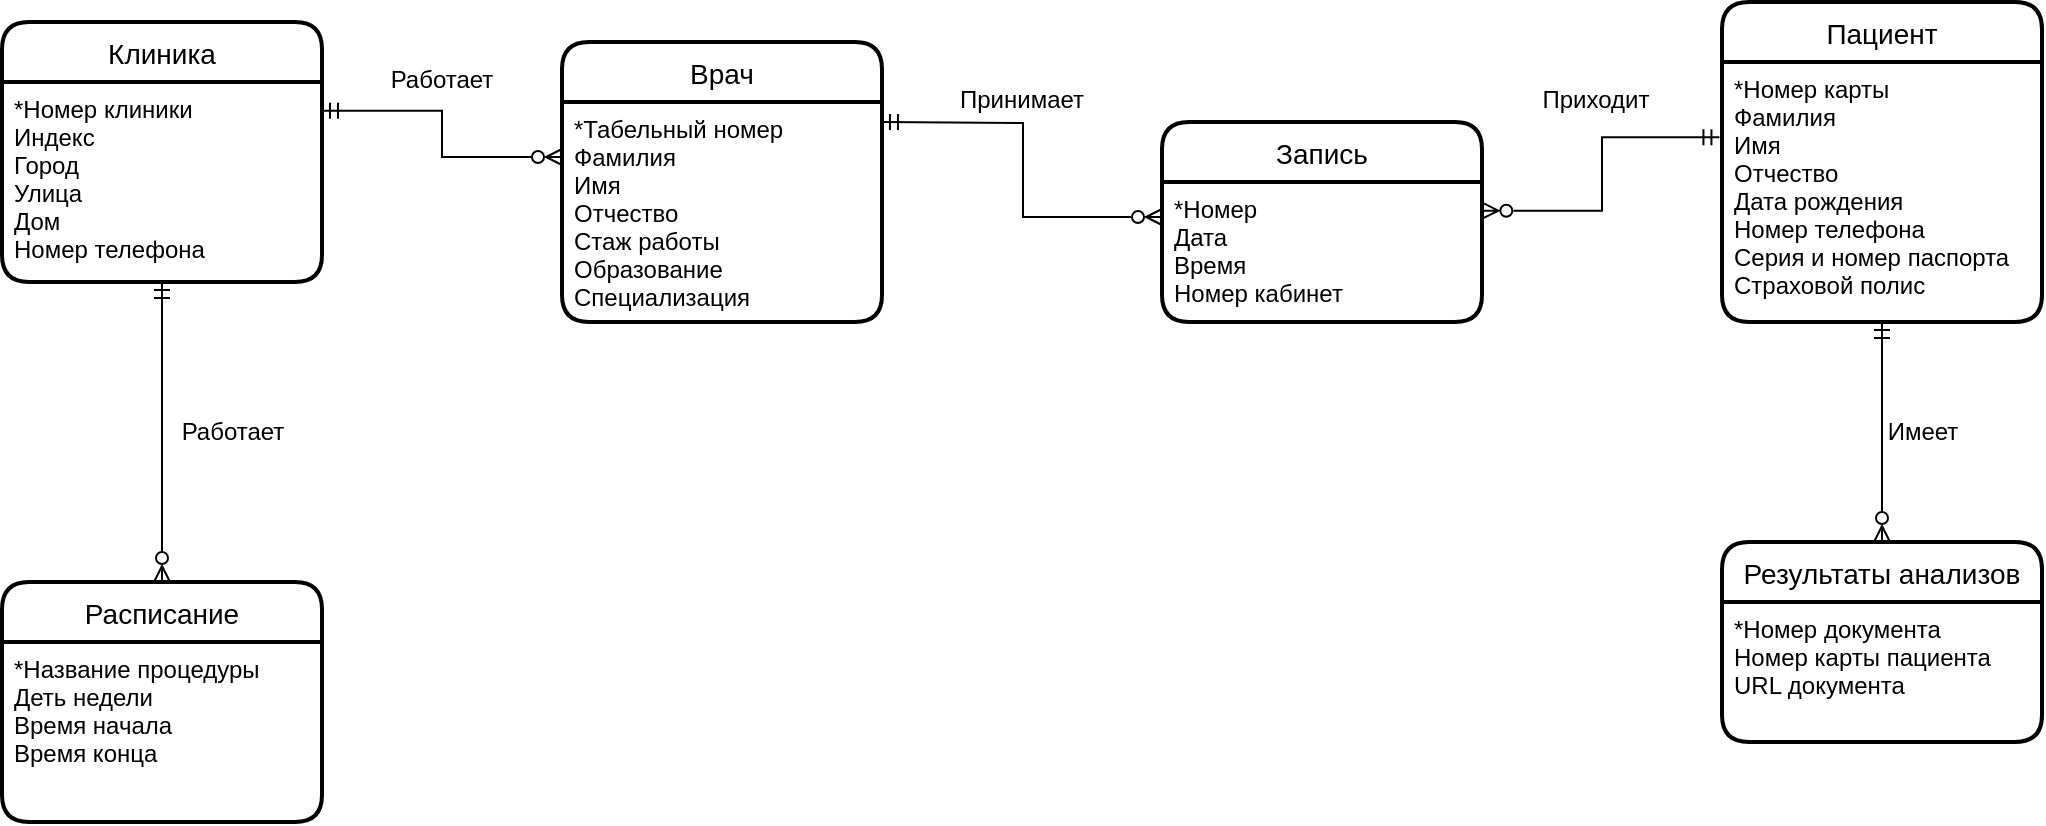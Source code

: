 <mxfile version="20.7.4" type="google"><diagram id="xrxMtvPM4jD022jB3djA" name="ER модель"><mxGraphModel grid="1" page="1" gridSize="10" guides="1" tooltips="1" connect="1" arrows="1" fold="1" pageScale="1" pageWidth="1169" pageHeight="827" math="0" shadow="0"><root><mxCell id="0"/><mxCell id="1" parent="0"/><mxCell id="iiYwfUWWMAuivROCwT6N-1" style="edgeStyle=orthogonalEdgeStyle;rounded=0;orthogonalLoop=1;jettySize=auto;html=1;entryX=0;entryY=0.25;entryDx=0;entryDy=0;fontSize=11;startArrow=ERmandOne;startFill=0;endArrow=ERzeroToMany;endFill=0;exitX=1;exitY=0.144;exitDx=0;exitDy=0;exitPerimeter=0;" edge="1" parent="1" source="iiYwfUWWMAuivROCwT6N-3" target="iiYwfUWWMAuivROCwT6N-5"><mxGeometry relative="1" as="geometry"/></mxCell><mxCell id="iiYwfUWWMAuivROCwT6N-2" value="Клиника" style="swimlane;childLayout=stackLayout;horizontal=1;startSize=30;horizontalStack=0;rounded=1;fontSize=14;fontStyle=0;strokeWidth=2;resizeParent=0;resizeLast=1;shadow=0;dashed=0;align=center;" vertex="1" parent="1"><mxGeometry x="60" y="130" width="160" height="130" as="geometry"/></mxCell><mxCell id="iiYwfUWWMAuivROCwT6N-3" value="*Номер клиники&#10;Индекс&#10;Город&#10;Улица&#10;Дом&#10;Номер телефона" style="align=left;strokeColor=none;fillColor=none;spacingLeft=4;fontSize=12;verticalAlign=top;resizable=0;rotatable=0;part=1;" vertex="1" parent="iiYwfUWWMAuivROCwT6N-2"><mxGeometry y="30" width="160" height="100" as="geometry"/></mxCell><mxCell id="iiYwfUWWMAuivROCwT6N-4" value="Врач" style="swimlane;childLayout=stackLayout;horizontal=1;startSize=30;horizontalStack=0;rounded=1;fontSize=14;fontStyle=0;strokeWidth=2;resizeParent=0;resizeLast=1;shadow=0;dashed=0;align=center;" vertex="1" parent="1"><mxGeometry x="340" y="140" width="160" height="140" as="geometry"/></mxCell><mxCell id="iiYwfUWWMAuivROCwT6N-5" value="*Табельный номер&#10;Фамилия&#10;Имя&#10;Отчество &#10;Стаж работы&#10;Образование&#10;Специализация" style="align=left;strokeColor=none;fillColor=none;spacingLeft=4;fontSize=12;verticalAlign=top;resizable=0;rotatable=0;part=1;" vertex="1" parent="iiYwfUWWMAuivROCwT6N-4"><mxGeometry y="30" width="160" height="110" as="geometry"/></mxCell><mxCell id="iiYwfUWWMAuivROCwT6N-6" value="Пациент" style="swimlane;childLayout=stackLayout;horizontal=1;startSize=30;horizontalStack=0;rounded=1;fontSize=14;fontStyle=0;strokeWidth=2;resizeParent=0;resizeLast=1;shadow=0;dashed=0;align=center;" vertex="1" parent="1"><mxGeometry x="920" y="120" width="160" height="160" as="geometry"/></mxCell><mxCell id="iiYwfUWWMAuivROCwT6N-7" value="*Номер карты&#10;Фамилия&#10;Имя &#10;Отчество&#10;Дата рождения&#10;Номер телефона&#10;Серия и номер паспорта&#10;Страховой полис" style="align=left;strokeColor=none;fillColor=none;spacingLeft=4;fontSize=12;verticalAlign=top;resizable=0;rotatable=0;part=1;" vertex="1" parent="iiYwfUWWMAuivROCwT6N-6"><mxGeometry y="30" width="160" height="130" as="geometry"/></mxCell><mxCell id="iiYwfUWWMAuivROCwT6N-8" value="Запись" style="swimlane;childLayout=stackLayout;horizontal=1;startSize=30;horizontalStack=0;rounded=1;fontSize=14;fontStyle=0;strokeWidth=2;resizeParent=0;resizeLast=1;shadow=0;dashed=0;align=center;" vertex="1" parent="1"><mxGeometry x="640" y="180" width="160" height="100" as="geometry"/></mxCell><mxCell id="iiYwfUWWMAuivROCwT6N-9" value="*Номер&#10;Дата&#10;Время&#10;Номер кабинет" style="align=left;strokeColor=none;fillColor=none;spacingLeft=4;fontSize=12;verticalAlign=top;resizable=0;rotatable=0;part=1;" vertex="1" parent="iiYwfUWWMAuivROCwT6N-8"><mxGeometry y="30" width="160" height="70" as="geometry"/></mxCell><mxCell id="iiYwfUWWMAuivROCwT6N-10" style="edgeStyle=orthogonalEdgeStyle;rounded=0;orthogonalLoop=1;jettySize=auto;html=1;entryX=1.001;entryY=0.205;entryDx=0;entryDy=0;fontSize=11;startArrow=ERmandOne;startFill=0;endArrow=ERzeroToMany;endFill=0;exitX=-0.008;exitY=0.289;exitDx=0;exitDy=0;entryPerimeter=0;exitPerimeter=0;" edge="1" parent="1" source="iiYwfUWWMAuivROCwT6N-7" target="iiYwfUWWMAuivROCwT6N-9"><mxGeometry relative="1" as="geometry"/></mxCell><mxCell id="iiYwfUWWMAuivROCwT6N-11" style="edgeStyle=orthogonalEdgeStyle;rounded=0;orthogonalLoop=1;jettySize=auto;html=1;entryX=0;entryY=0.25;entryDx=0;entryDy=0;fontSize=11;startArrow=ERmandOne;startFill=0;endArrow=ERzeroToMany;endFill=0;" edge="1" parent="1" target="iiYwfUWWMAuivROCwT6N-9"><mxGeometry relative="1" as="geometry"><mxPoint x="500" y="180" as="sourcePoint"/></mxGeometry></mxCell><mxCell id="iiYwfUWWMAuivROCwT6N-12" value="&lt;font style=&quot;font-size: 12px;&quot;&gt;Работает&lt;/font&gt;" style="text;html=1;strokeColor=none;fillColor=none;align=center;verticalAlign=middle;whiteSpace=wrap;rounded=0;fontSize=20;" vertex="1" parent="1"><mxGeometry x="250" y="140" width="60" height="30" as="geometry"/></mxCell><mxCell id="iiYwfUWWMAuivROCwT6N-13" value="&lt;font style=&quot;font-size: 12px;&quot;&gt;Принимает&lt;/font&gt;" style="text;html=1;strokeColor=none;fillColor=none;align=center;verticalAlign=middle;whiteSpace=wrap;rounded=0;fontSize=20;" vertex="1" parent="1"><mxGeometry x="540" y="150" width="60" height="30" as="geometry"/></mxCell><mxCell id="iiYwfUWWMAuivROCwT6N-14" value="&lt;font style=&quot;font-size: 12px;&quot;&gt;Приходит&lt;/font&gt;" style="text;html=1;strokeColor=none;fillColor=none;align=center;verticalAlign=middle;whiteSpace=wrap;rounded=0;fontSize=20;" vertex="1" parent="1"><mxGeometry x="827" y="150" width="60" height="30" as="geometry"/></mxCell><mxCell id="mNTRGGPN4sKK7SIA_Hiz-3" value="Расписание" style="swimlane;childLayout=stackLayout;horizontal=1;startSize=30;horizontalStack=0;rounded=1;fontSize=14;fontStyle=0;strokeWidth=2;resizeParent=0;resizeLast=1;shadow=0;dashed=0;align=center;" vertex="1" parent="1"><mxGeometry x="60" y="410" width="160" height="120" as="geometry"/></mxCell><mxCell id="mNTRGGPN4sKK7SIA_Hiz-4" value="*Название процедуры&#10;Деть недели&#10;Время начала&#10;Время конца" style="align=left;strokeColor=none;fillColor=none;spacingLeft=4;fontSize=12;verticalAlign=top;resizable=0;rotatable=0;part=1;" vertex="1" parent="mNTRGGPN4sKK7SIA_Hiz-3"><mxGeometry y="30" width="160" height="90" as="geometry"/></mxCell><mxCell id="mNTRGGPN4sKK7SIA_Hiz-5" value="Результаты анализов" style="swimlane;childLayout=stackLayout;horizontal=1;startSize=30;horizontalStack=0;rounded=1;fontSize=14;fontStyle=0;strokeWidth=2;resizeParent=0;resizeLast=1;shadow=0;dashed=0;align=center;" vertex="1" parent="1"><mxGeometry x="920" y="390" width="160" height="100" as="geometry"/></mxCell><mxCell id="mNTRGGPN4sKK7SIA_Hiz-6" value="*Номер документа&#10;Номер карты пациента&#10;URL документа" style="align=left;strokeColor=none;fillColor=none;spacingLeft=4;fontSize=12;verticalAlign=top;resizable=0;rotatable=0;part=1;" vertex="1" parent="mNTRGGPN4sKK7SIA_Hiz-5"><mxGeometry y="30" width="160" height="70" as="geometry"/></mxCell><mxCell id="mNTRGGPN4sKK7SIA_Hiz-8" style="edgeStyle=orthogonalEdgeStyle;rounded=0;orthogonalLoop=1;jettySize=auto;html=1;exitX=0.5;exitY=1;exitDx=0;exitDy=0;entryX=0.5;entryY=0;entryDx=0;entryDy=0;endArrow=ERzeroToMany;endFill=0;startArrow=ERmandOne;startFill=0;" edge="1" parent="1" source="iiYwfUWWMAuivROCwT6N-7" target="mNTRGGPN4sKK7SIA_Hiz-5"><mxGeometry relative="1" as="geometry"/></mxCell><mxCell id="mNTRGGPN4sKK7SIA_Hiz-9" value="Имеет" style="text;html=1;align=center;verticalAlign=middle;resizable=0;points=[];autosize=1;strokeColor=none;fillColor=none;" vertex="1" parent="1"><mxGeometry x="990" y="320" width="60" height="30" as="geometry"/></mxCell><mxCell id="mNTRGGPN4sKK7SIA_Hiz-10" style="edgeStyle=orthogonalEdgeStyle;rounded=0;orthogonalLoop=1;jettySize=auto;html=1;exitX=0.5;exitY=1;exitDx=0;exitDy=0;entryX=0.5;entryY=0;entryDx=0;entryDy=0;startArrow=ERmandOne;startFill=0;endArrow=ERzeroToMany;endFill=0;" edge="1" parent="1" source="iiYwfUWWMAuivROCwT6N-3" target="mNTRGGPN4sKK7SIA_Hiz-3"><mxGeometry relative="1" as="geometry"/></mxCell><mxCell id="mNTRGGPN4sKK7SIA_Hiz-11" value="Работает" style="text;html=1;align=center;verticalAlign=middle;resizable=0;points=[];autosize=1;strokeColor=none;fillColor=none;" vertex="1" parent="1"><mxGeometry x="140" y="320" width="70" height="30" as="geometry"/></mxCell></root></mxGraphModel></diagram></mxfile>